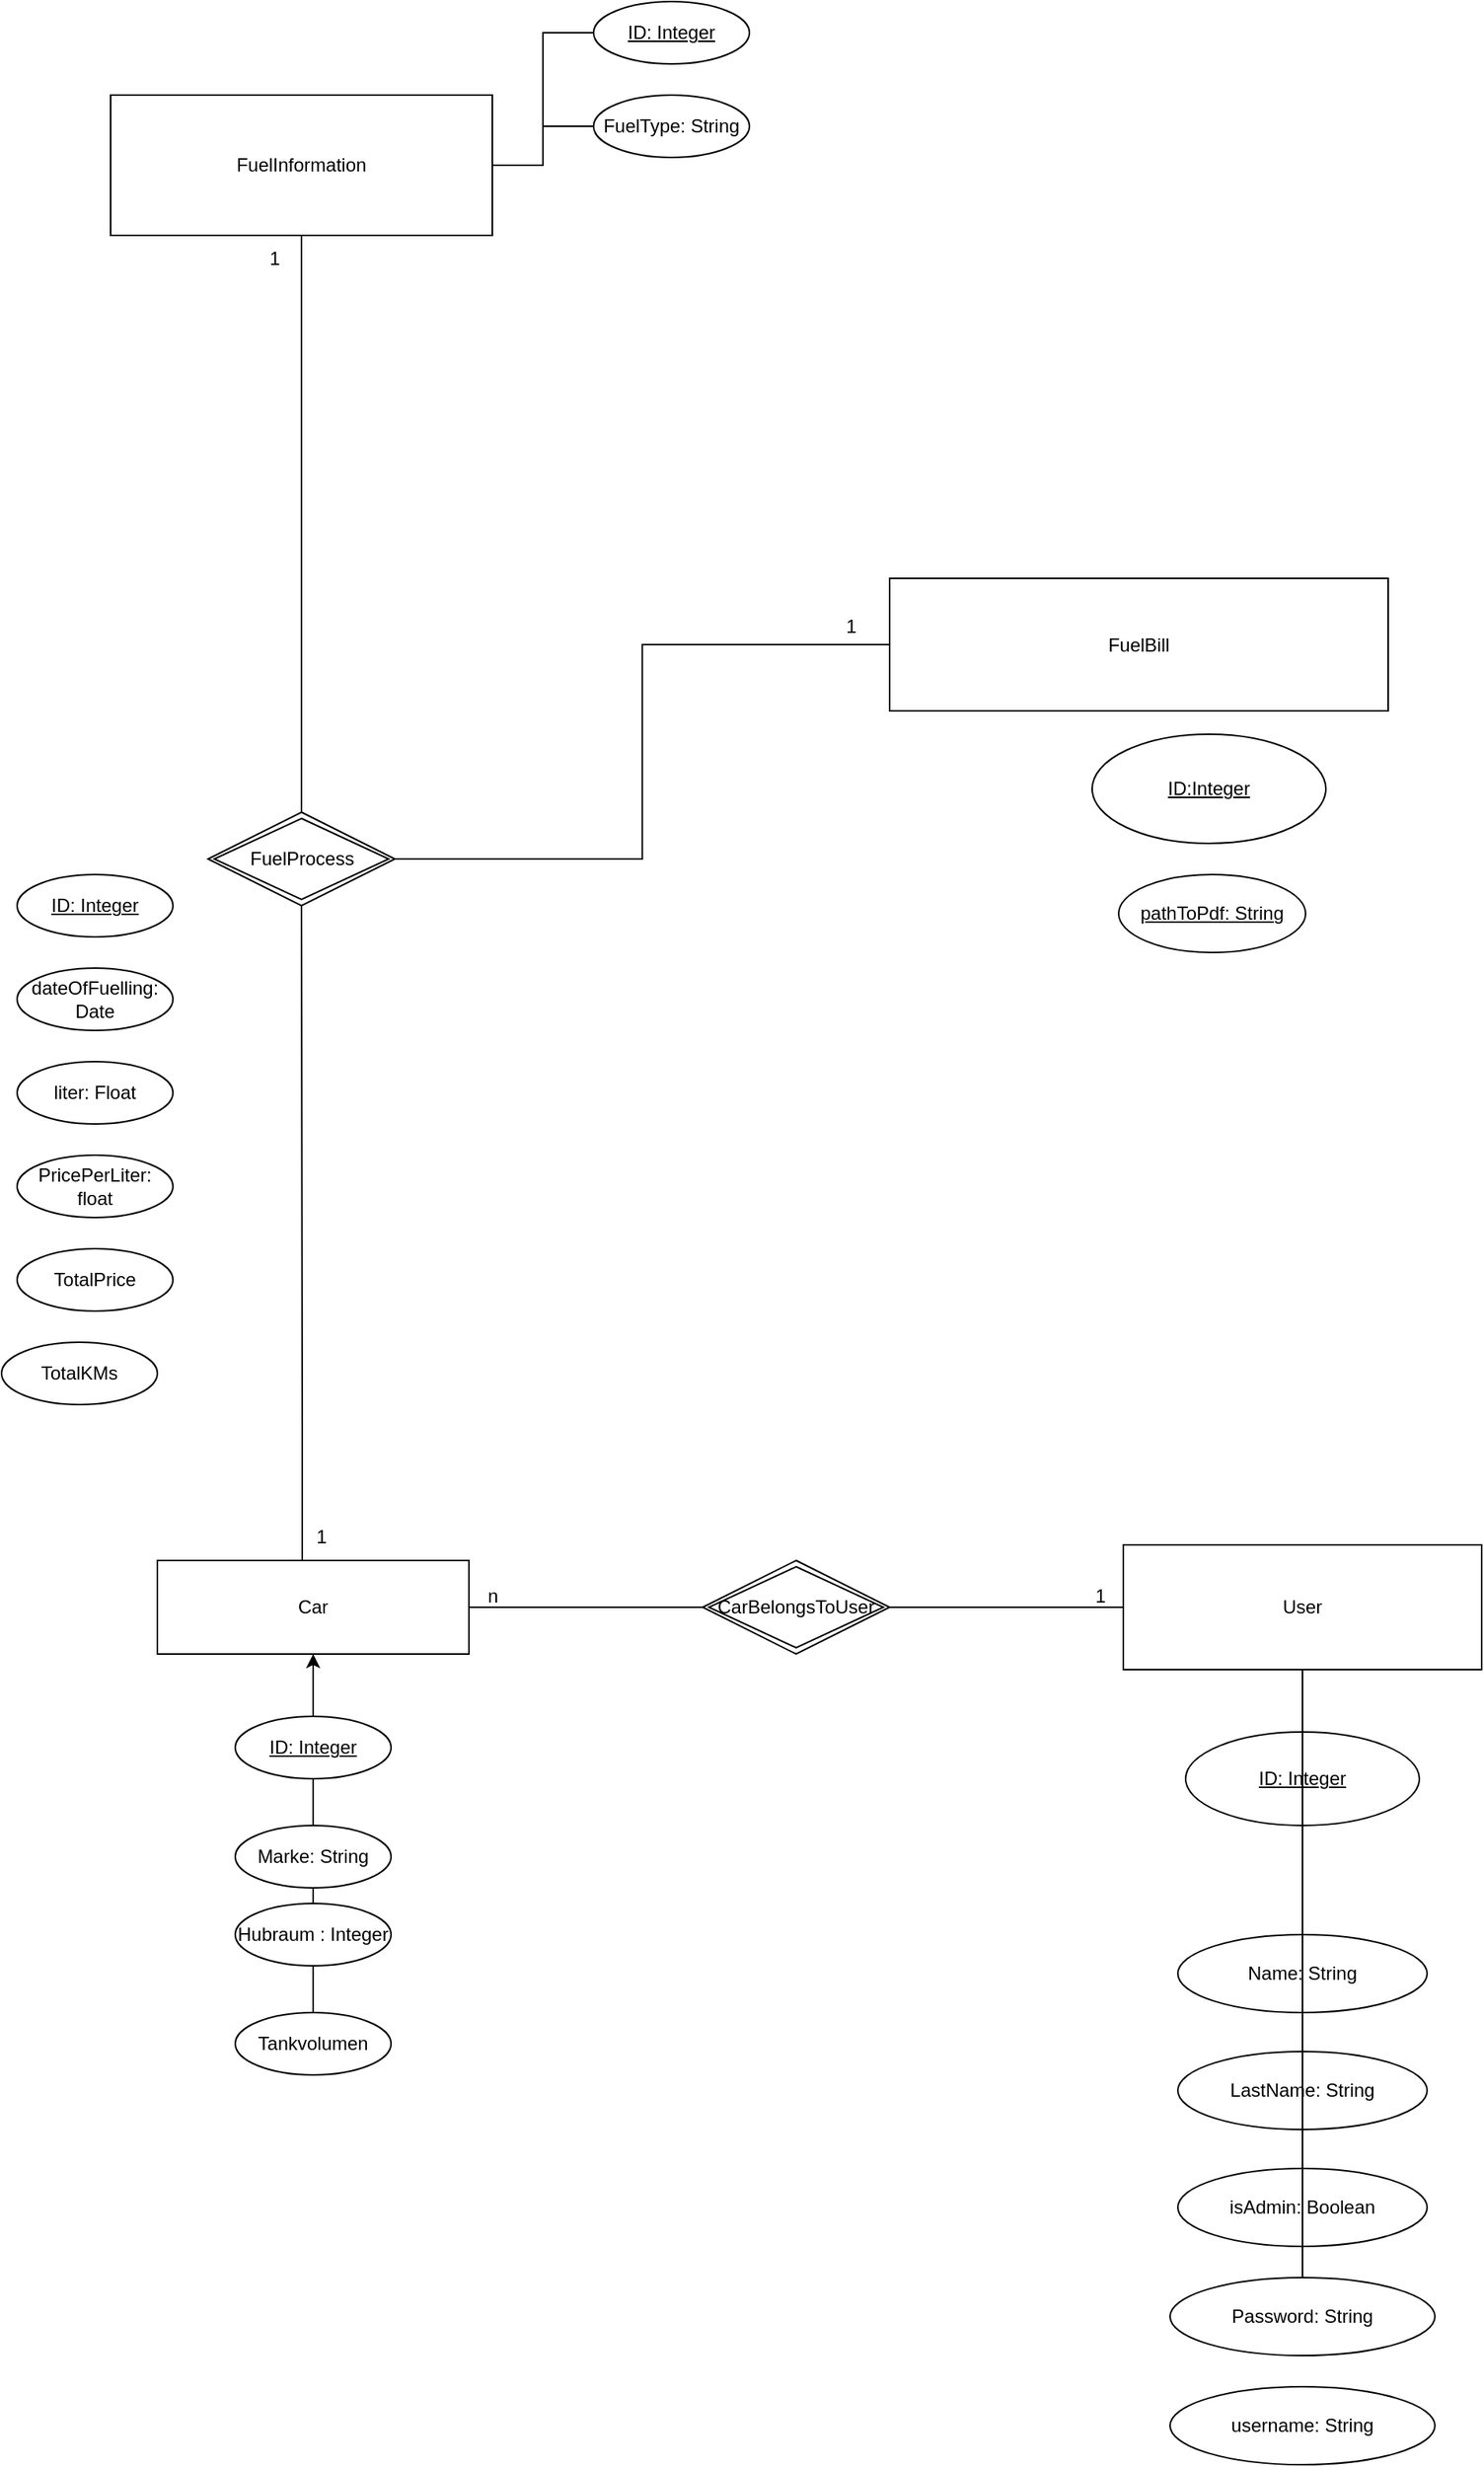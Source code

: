 <mxfile version="28.2.0">
  <diagram name="Seite-1" id="V15mYbEWyIABD95Ud6jT">
    <mxGraphModel dx="1961" dy="1804" grid="1" gridSize="10" guides="1" tooltips="1" connect="1" arrows="1" fold="1" page="1" pageScale="1" pageWidth="827" pageHeight="1169" math="0" shadow="0">
      <root>
        <mxCell id="0" />
        <mxCell id="1" parent="0" />
        <mxCell id="Kqwi1GmInhtVKhxDXRSd-20" style="edgeStyle=orthogonalEdgeStyle;rounded=0;orthogonalLoop=1;jettySize=auto;html=1;exitX=0.5;exitY=1;exitDx=0;exitDy=0;entryX=0.5;entryY=0;entryDx=0;entryDy=0;endArrow=none;endFill=0;" parent="1" source="Kqwi1GmInhtVKhxDXRSd-1" target="Kqwi1GmInhtVKhxDXRSd-4" edge="1">
          <mxGeometry relative="1" as="geometry" />
        </mxCell>
        <mxCell id="Kqwi1GmInhtVKhxDXRSd-21" style="edgeStyle=orthogonalEdgeStyle;rounded=0;orthogonalLoop=1;jettySize=auto;html=1;entryX=0.5;entryY=0;entryDx=0;entryDy=0;endArrow=none;endFill=0;" parent="1" source="Kqwi1GmInhtVKhxDXRSd-1" target="Kqwi1GmInhtVKhxDXRSd-5" edge="1">
          <mxGeometry relative="1" as="geometry" />
        </mxCell>
        <mxCell id="Kqwi1GmInhtVKhxDXRSd-22" style="edgeStyle=orthogonalEdgeStyle;rounded=0;orthogonalLoop=1;jettySize=auto;html=1;entryX=0.5;entryY=0;entryDx=0;entryDy=0;endArrow=none;endFill=0;" parent="1" source="Kqwi1GmInhtVKhxDXRSd-1" target="Kqwi1GmInhtVKhxDXRSd-6" edge="1">
          <mxGeometry relative="1" as="geometry" />
        </mxCell>
        <mxCell id="Kqwi1GmInhtVKhxDXRSd-43" style="edgeStyle=orthogonalEdgeStyle;rounded=0;orthogonalLoop=1;jettySize=auto;html=1;exitX=0.5;exitY=0;exitDx=0;exitDy=0;entryX=0.5;entryY=1;entryDx=0;entryDy=0;endArrow=none;endFill=0;" parent="1" source="Kqwi1GmInhtVKhxDXRSd-1" target="Kqwi1GmInhtVKhxDXRSd-42" edge="1">
          <mxGeometry relative="1" as="geometry">
            <Array as="points">
              <mxPoint x="183" y="30" />
              <mxPoint x="183" y="-45" />
            </Array>
          </mxGeometry>
        </mxCell>
        <mxCell id="Kqwi1GmInhtVKhxDXRSd-1" value="Car" style="whiteSpace=wrap;html=1;align=center;" parent="1" vertex="1">
          <mxGeometry x="90" y="30" width="200" height="60" as="geometry" />
        </mxCell>
        <mxCell id="Kqwi1GmInhtVKhxDXRSd-2" value="User" style="whiteSpace=wrap;html=1;align=center;" parent="1" vertex="1">
          <mxGeometry x="710" y="20" width="230" height="80" as="geometry" />
        </mxCell>
        <mxCell id="Kqwi1GmInhtVKhxDXRSd-51" style="edgeStyle=orthogonalEdgeStyle;rounded=0;orthogonalLoop=1;jettySize=auto;html=1;exitX=1;exitY=0.5;exitDx=0;exitDy=0;entryX=0;entryY=0.5;entryDx=0;entryDy=0;endArrow=none;endFill=0;" parent="1" source="Kqwi1GmInhtVKhxDXRSd-3" target="Kqwi1GmInhtVKhxDXRSd-47" edge="1">
          <mxGeometry relative="1" as="geometry" />
        </mxCell>
        <mxCell id="Kqwi1GmInhtVKhxDXRSd-52" style="edgeStyle=orthogonalEdgeStyle;rounded=0;orthogonalLoop=1;jettySize=auto;html=1;entryX=0;entryY=0.5;entryDx=0;entryDy=0;endArrow=none;endFill=0;" parent="1" source="Kqwi1GmInhtVKhxDXRSd-3" target="Kqwi1GmInhtVKhxDXRSd-48" edge="1">
          <mxGeometry relative="1" as="geometry" />
        </mxCell>
        <mxCell id="Kqwi1GmInhtVKhxDXRSd-3" value="FuelInformation" style="whiteSpace=wrap;html=1;align=center;" parent="1" vertex="1">
          <mxGeometry x="60" y="-910" width="245" height="90" as="geometry" />
        </mxCell>
        <mxCell id="Kqwi1GmInhtVKhxDXRSd-27" value="" style="edgeStyle=orthogonalEdgeStyle;rounded=0;orthogonalLoop=1;jettySize=auto;html=1;" parent="1" source="Kqwi1GmInhtVKhxDXRSd-4" target="Kqwi1GmInhtVKhxDXRSd-1" edge="1">
          <mxGeometry relative="1" as="geometry" />
        </mxCell>
        <mxCell id="Kqwi1GmInhtVKhxDXRSd-33" style="edgeStyle=orthogonalEdgeStyle;rounded=0;orthogonalLoop=1;jettySize=auto;html=1;exitX=0.5;exitY=0;exitDx=0;exitDy=0;entryX=0.5;entryY=1;entryDx=0;entryDy=0;endArrow=none;endFill=0;" parent="1" source="Kqwi1GmInhtVKhxDXRSd-10" target="Kqwi1GmInhtVKhxDXRSd-2" edge="1">
          <mxGeometry relative="1" as="geometry" />
        </mxCell>
        <mxCell id="Kqwi1GmInhtVKhxDXRSd-10" value="ID: Integer" style="ellipse;whiteSpace=wrap;html=1;align=center;fontStyle=4;" parent="1" vertex="1">
          <mxGeometry x="750" y="140" width="150" height="60" as="geometry" />
        </mxCell>
        <mxCell id="Kqwi1GmInhtVKhxDXRSd-34" style="edgeStyle=orthogonalEdgeStyle;rounded=0;orthogonalLoop=1;jettySize=auto;html=1;exitX=0.5;exitY=0;exitDx=0;exitDy=0;entryX=0.5;entryY=1;entryDx=0;entryDy=0;endArrow=none;endFill=0;" parent="1" source="Kqwi1GmInhtVKhxDXRSd-11" target="Kqwi1GmInhtVKhxDXRSd-2" edge="1">
          <mxGeometry relative="1" as="geometry" />
        </mxCell>
        <mxCell id="Kqwi1GmInhtVKhxDXRSd-11" value="Name: String" style="ellipse;whiteSpace=wrap;html=1;align=center;" parent="1" vertex="1">
          <mxGeometry x="745" y="270" width="160" height="50" as="geometry" />
        </mxCell>
        <mxCell id="Kqwi1GmInhtVKhxDXRSd-35" style="edgeStyle=orthogonalEdgeStyle;rounded=0;orthogonalLoop=1;jettySize=auto;html=1;exitX=0.5;exitY=0;exitDx=0;exitDy=0;endArrow=none;endFill=0;" parent="1" source="Kqwi1GmInhtVKhxDXRSd-12" edge="1">
          <mxGeometry relative="1" as="geometry">
            <mxPoint x="825" y="100" as="targetPoint" />
          </mxGeometry>
        </mxCell>
        <mxCell id="Kqwi1GmInhtVKhxDXRSd-12" value="LastName: String" style="ellipse;whiteSpace=wrap;html=1;align=center;" parent="1" vertex="1">
          <mxGeometry x="745" y="345" width="160" height="50" as="geometry" />
        </mxCell>
        <mxCell id="Kqwi1GmInhtVKhxDXRSd-36" style="edgeStyle=orthogonalEdgeStyle;rounded=0;orthogonalLoop=1;jettySize=auto;html=1;exitX=0.5;exitY=0;exitDx=0;exitDy=0;endArrow=none;endFill=0;" parent="1" source="Kqwi1GmInhtVKhxDXRSd-13" edge="1">
          <mxGeometry relative="1" as="geometry">
            <mxPoint x="825" y="100" as="targetPoint" />
          </mxGeometry>
        </mxCell>
        <mxCell id="Kqwi1GmInhtVKhxDXRSd-37" value="" style="edgeStyle=orthogonalEdgeStyle;rounded=0;orthogonalLoop=1;jettySize=auto;html=1;endArrow=none;endFill=0;" parent="1" source="Kqwi1GmInhtVKhxDXRSd-13" target="Kqwi1GmInhtVKhxDXRSd-15" edge="1">
          <mxGeometry relative="1" as="geometry" />
        </mxCell>
        <mxCell id="Kqwi1GmInhtVKhxDXRSd-13" value="isAdmin: Boolean" style="ellipse;whiteSpace=wrap;html=1;align=center;" parent="1" vertex="1">
          <mxGeometry x="745" y="420" width="160" height="50" as="geometry" />
        </mxCell>
        <mxCell id="Kqwi1GmInhtVKhxDXRSd-38" style="edgeStyle=orthogonalEdgeStyle;rounded=0;orthogonalLoop=1;jettySize=auto;html=1;exitX=0.5;exitY=0;exitDx=0;exitDy=0;entryX=0.5;entryY=1;entryDx=0;entryDy=0;endArrow=none;endFill=0;" parent="1" source="Kqwi1GmInhtVKhxDXRSd-15" target="Kqwi1GmInhtVKhxDXRSd-2" edge="1">
          <mxGeometry relative="1" as="geometry" />
        </mxCell>
        <mxCell id="Kqwi1GmInhtVKhxDXRSd-15" value="Password: String" style="ellipse;whiteSpace=wrap;html=1;align=center;" parent="1" vertex="1">
          <mxGeometry x="740" y="490" width="170" height="50" as="geometry" />
        </mxCell>
        <mxCell id="Kqwi1GmInhtVKhxDXRSd-16" value="" style="endArrow=none;html=1;rounded=0;exitX=1;exitY=0.5;exitDx=0;exitDy=0;entryX=0;entryY=0.5;entryDx=0;entryDy=0;" parent="1" source="Kqwi1GmInhtVKhxDXRSd-1" target="Kqwi1GmInhtVKhxDXRSd-17" edge="1">
          <mxGeometry width="50" height="50" relative="1" as="geometry">
            <mxPoint x="360" y="580" as="sourcePoint" />
            <mxPoint x="460" y="110" as="targetPoint" />
          </mxGeometry>
        </mxCell>
        <mxCell id="Kqwi1GmInhtVKhxDXRSd-18" style="edgeStyle=orthogonalEdgeStyle;rounded=0;orthogonalLoop=1;jettySize=auto;html=1;entryX=0;entryY=0.5;entryDx=0;entryDy=0;strokeColor=none;" parent="1" source="Kqwi1GmInhtVKhxDXRSd-17" target="Kqwi1GmInhtVKhxDXRSd-2" edge="1">
          <mxGeometry relative="1" as="geometry" />
        </mxCell>
        <mxCell id="Kqwi1GmInhtVKhxDXRSd-19" style="edgeStyle=orthogonalEdgeStyle;rounded=0;orthogonalLoop=1;jettySize=auto;html=1;exitX=1;exitY=0.5;exitDx=0;exitDy=0;entryX=0;entryY=0.5;entryDx=0;entryDy=0;endArrow=none;endFill=0;" parent="1" source="Kqwi1GmInhtVKhxDXRSd-17" target="Kqwi1GmInhtVKhxDXRSd-2" edge="1">
          <mxGeometry relative="1" as="geometry" />
        </mxCell>
        <mxCell id="Kqwi1GmInhtVKhxDXRSd-17" value="CarBelongsToUser" style="shape=rhombus;double=1;perimeter=rhombusPerimeter;whiteSpace=wrap;html=1;align=center;" parent="1" vertex="1">
          <mxGeometry x="440" y="30" width="120" height="60" as="geometry" />
        </mxCell>
        <mxCell id="Kqwi1GmInhtVKhxDXRSd-28" value="" style="edgeStyle=orthogonalEdgeStyle;rounded=0;orthogonalLoop=1;jettySize=auto;html=1;exitX=0.5;exitY=1;exitDx=0;exitDy=0;entryX=0.5;entryY=0;entryDx=0;entryDy=0;endArrow=none;endFill=0;" parent="1" source="Kqwi1GmInhtVKhxDXRSd-1" target="Kqwi1GmInhtVKhxDXRSd-4" edge="1">
          <mxGeometry relative="1" as="geometry">
            <mxPoint x="190" y="90" as="sourcePoint" />
            <mxPoint x="140" y="370" as="targetPoint" />
          </mxGeometry>
        </mxCell>
        <mxCell id="Kqwi1GmInhtVKhxDXRSd-4" value="ID: Integer" style="ellipse;whiteSpace=wrap;html=1;align=center;fontStyle=4;" parent="1" vertex="1">
          <mxGeometry x="140" y="130" width="100" height="40" as="geometry" />
        </mxCell>
        <mxCell id="Kqwi1GmInhtVKhxDXRSd-31" value="" style="edgeStyle=orthogonalEdgeStyle;rounded=0;orthogonalLoop=1;jettySize=auto;html=1;exitX=0.5;exitY=1;exitDx=0;exitDy=0;entryX=0.5;entryY=0;entryDx=0;entryDy=0;endArrow=none;endFill=0;" parent="1" source="Kqwi1GmInhtVKhxDXRSd-4" target="Kqwi1GmInhtVKhxDXRSd-5" edge="1">
          <mxGeometry relative="1" as="geometry">
            <mxPoint x="190" y="200" as="sourcePoint" />
            <mxPoint x="190" y="390" as="targetPoint" />
          </mxGeometry>
        </mxCell>
        <mxCell id="Kqwi1GmInhtVKhxDXRSd-5" value="Marke: String" style="ellipse;whiteSpace=wrap;html=1;align=center;" parent="1" vertex="1">
          <mxGeometry x="140" y="200" width="100" height="40" as="geometry" />
        </mxCell>
        <mxCell id="Kqwi1GmInhtVKhxDXRSd-32" value="" style="edgeStyle=orthogonalEdgeStyle;rounded=0;orthogonalLoop=1;jettySize=auto;html=1;exitX=0.5;exitY=1;exitDx=0;exitDy=0;entryX=0.5;entryY=0;entryDx=0;entryDy=0;endArrow=none;endFill=0;" parent="1" source="Kqwi1GmInhtVKhxDXRSd-5" target="Kqwi1GmInhtVKhxDXRSd-6" edge="1">
          <mxGeometry relative="1" as="geometry">
            <mxPoint x="190" y="240" as="sourcePoint" />
            <mxPoint x="190" y="390" as="targetPoint" />
          </mxGeometry>
        </mxCell>
        <mxCell id="Kqwi1GmInhtVKhxDXRSd-50" style="edgeStyle=orthogonalEdgeStyle;rounded=0;orthogonalLoop=1;jettySize=auto;html=1;exitX=0.5;exitY=1;exitDx=0;exitDy=0;entryX=0.5;entryY=0;entryDx=0;entryDy=0;endArrow=none;endFill=0;" parent="1" source="Kqwi1GmInhtVKhxDXRSd-6" target="Kqwi1GmInhtVKhxDXRSd-49" edge="1">
          <mxGeometry relative="1" as="geometry" />
        </mxCell>
        <mxCell id="Kqwi1GmInhtVKhxDXRSd-6" value="Hubraum : Integer" style="ellipse;whiteSpace=wrap;html=1;align=center;" parent="1" vertex="1">
          <mxGeometry x="140" y="250" width="100" height="40" as="geometry" />
        </mxCell>
        <mxCell id="Kqwi1GmInhtVKhxDXRSd-39" value="n" style="text;html=1;align=center;verticalAlign=middle;resizable=0;points=[];autosize=1;strokeColor=none;fillColor=none;" parent="1" vertex="1">
          <mxGeometry x="290" y="38" width="30" height="30" as="geometry" />
        </mxCell>
        <mxCell id="Kqwi1GmInhtVKhxDXRSd-40" value="1" style="text;html=1;align=center;verticalAlign=middle;resizable=0;points=[];autosize=1;strokeColor=none;fillColor=none;" parent="1" vertex="1">
          <mxGeometry x="680" y="38" width="30" height="30" as="geometry" />
        </mxCell>
        <mxCell id="Kqwi1GmInhtVKhxDXRSd-44" style="edgeStyle=orthogonalEdgeStyle;rounded=0;orthogonalLoop=1;jettySize=auto;html=1;exitX=0.5;exitY=0;exitDx=0;exitDy=0;entryX=0.5;entryY=1;entryDx=0;entryDy=0;endArrow=none;endFill=0;" parent="1" source="Kqwi1GmInhtVKhxDXRSd-42" target="Kqwi1GmInhtVKhxDXRSd-3" edge="1">
          <mxGeometry relative="1" as="geometry" />
        </mxCell>
        <mxCell id="Kqwi1GmInhtVKhxDXRSd-59" style="edgeStyle=orthogonalEdgeStyle;rounded=0;orthogonalLoop=1;jettySize=auto;html=1;exitX=1;exitY=0.5;exitDx=0;exitDy=0;entryX=0;entryY=0.5;entryDx=0;entryDy=0;endArrow=none;endFill=0;" parent="1" source="Kqwi1GmInhtVKhxDXRSd-42" target="Kqwi1GmInhtVKhxDXRSd-57" edge="1">
          <mxGeometry relative="1" as="geometry" />
        </mxCell>
        <mxCell id="Kqwi1GmInhtVKhxDXRSd-42" value="FuelProcess" style="shape=rhombus;double=1;perimeter=rhombusPerimeter;whiteSpace=wrap;html=1;align=center;rotation=0;" parent="1" vertex="1">
          <mxGeometry x="122.5" y="-450" width="120" height="60" as="geometry" />
        </mxCell>
        <mxCell id="Kqwi1GmInhtVKhxDXRSd-45" value="1" style="text;html=1;align=center;verticalAlign=middle;resizable=0;points=[];autosize=1;strokeColor=none;fillColor=none;" parent="1" vertex="1">
          <mxGeometry x="150" y="-820" width="30" height="30" as="geometry" />
        </mxCell>
        <mxCell id="Kqwi1GmInhtVKhxDXRSd-46" value="1" style="text;html=1;align=center;verticalAlign=middle;resizable=0;points=[];autosize=1;strokeColor=none;fillColor=none;" parent="1" vertex="1">
          <mxGeometry x="180" width="30" height="30" as="geometry" />
        </mxCell>
        <mxCell id="Kqwi1GmInhtVKhxDXRSd-47" value="ID: Integer" style="ellipse;whiteSpace=wrap;html=1;align=center;fontStyle=4;" parent="1" vertex="1">
          <mxGeometry x="370" y="-970" width="100" height="40" as="geometry" />
        </mxCell>
        <mxCell id="Kqwi1GmInhtVKhxDXRSd-48" value="FuelType: String" style="ellipse;whiteSpace=wrap;html=1;align=center;" parent="1" vertex="1">
          <mxGeometry x="370" y="-910" width="100" height="40" as="geometry" />
        </mxCell>
        <mxCell id="Kqwi1GmInhtVKhxDXRSd-49" value="Tankvolumen" style="ellipse;whiteSpace=wrap;html=1;align=center;" parent="1" vertex="1">
          <mxGeometry x="140" y="320" width="100" height="40" as="geometry" />
        </mxCell>
        <mxCell id="Kqwi1GmInhtVKhxDXRSd-53" value="ID: Integer" style="ellipse;whiteSpace=wrap;html=1;align=center;fontStyle=4;" parent="1" vertex="1">
          <mxGeometry y="-410" width="100" height="40" as="geometry" />
        </mxCell>
        <mxCell id="Kqwi1GmInhtVKhxDXRSd-54" value="dateOfFuelling: Date" style="ellipse;whiteSpace=wrap;html=1;align=center;" parent="1" vertex="1">
          <mxGeometry y="-350" width="100" height="40" as="geometry" />
        </mxCell>
        <mxCell id="Kqwi1GmInhtVKhxDXRSd-55" value="liter: Float" style="ellipse;whiteSpace=wrap;html=1;align=center;" parent="1" vertex="1">
          <mxGeometry y="-290" width="100" height="40" as="geometry" />
        </mxCell>
        <mxCell id="Kqwi1GmInhtVKhxDXRSd-56" value="PricePerLiter: float" style="ellipse;whiteSpace=wrap;html=1;align=center;" parent="1" vertex="1">
          <mxGeometry y="-230" width="100" height="40" as="geometry" />
        </mxCell>
        <mxCell id="Kqwi1GmInhtVKhxDXRSd-57" value="FuelBill" style="whiteSpace=wrap;html=1;align=center;" parent="1" vertex="1">
          <mxGeometry x="560" y="-600" width="320" height="85" as="geometry" />
        </mxCell>
        <mxCell id="Kqwi1GmInhtVKhxDXRSd-60" value="1" style="text;html=1;align=center;verticalAlign=middle;resizable=0;points=[];autosize=1;strokeColor=none;fillColor=none;" parent="1" vertex="1">
          <mxGeometry x="520" y="-584" width="30" height="30" as="geometry" />
        </mxCell>
        <mxCell id="Kqwi1GmInhtVKhxDXRSd-61" value="ID:Integer" style="ellipse;whiteSpace=wrap;html=1;align=center;fontStyle=4;" parent="1" vertex="1">
          <mxGeometry x="690" y="-500" width="150" height="70" as="geometry" />
        </mxCell>
        <mxCell id="Kqwi1GmInhtVKhxDXRSd-62" value="TotalPrice" style="ellipse;whiteSpace=wrap;html=1;align=center;" parent="1" vertex="1">
          <mxGeometry y="-170" width="100" height="40" as="geometry" />
        </mxCell>
        <mxCell id="Kqwi1GmInhtVKhxDXRSd-63" value="pathToPdf: String" style="ellipse;whiteSpace=wrap;html=1;align=center;fontStyle=4;" parent="1" vertex="1">
          <mxGeometry x="707" y="-410" width="120" height="50" as="geometry" />
        </mxCell>
        <mxCell id="J-RYDdiwimrtw-NptF-g-1" value="TotalKMs" style="ellipse;whiteSpace=wrap;html=1;align=center;" vertex="1" parent="1">
          <mxGeometry x="-10" y="-110" width="100" height="40" as="geometry" />
        </mxCell>
        <mxCell id="J-RYDdiwimrtw-NptF-g-2" value="username: String" style="ellipse;whiteSpace=wrap;html=1;align=center;" vertex="1" parent="1">
          <mxGeometry x="740" y="560" width="170" height="50" as="geometry" />
        </mxCell>
      </root>
    </mxGraphModel>
  </diagram>
</mxfile>
